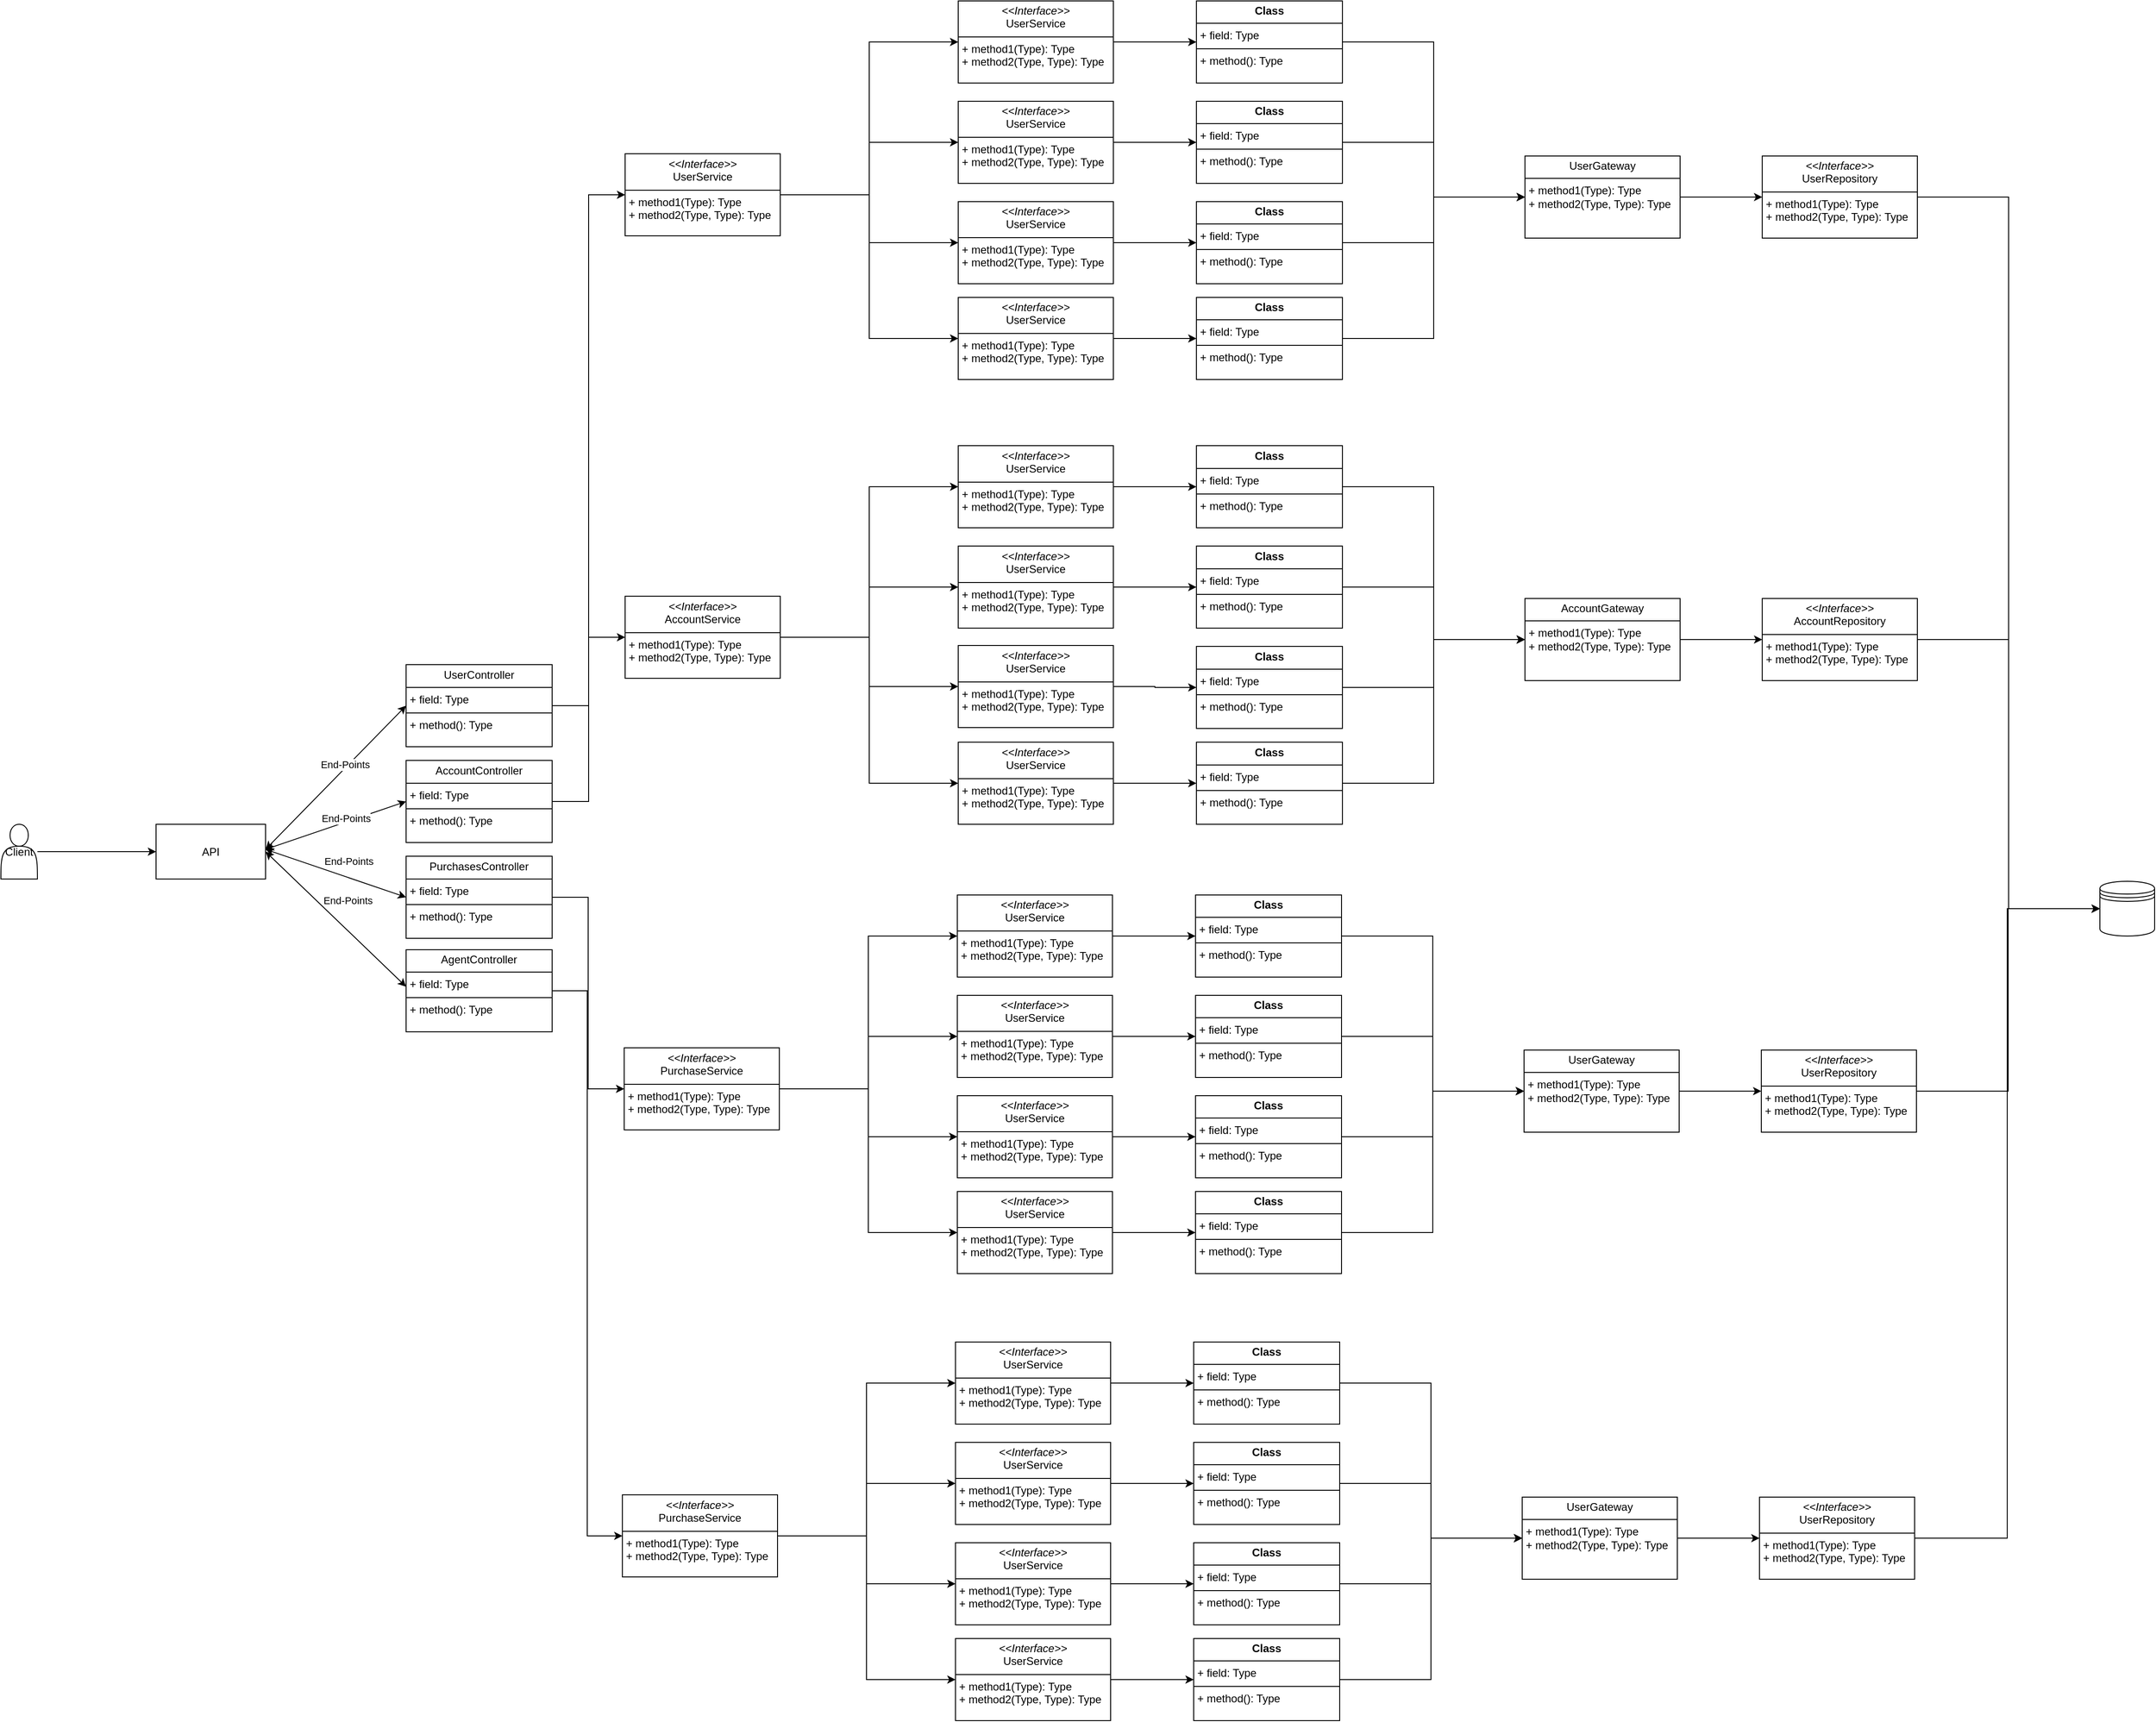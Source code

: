 <mxfile version="28.0.6">
  <diagram name="Página-1" id="bqIb-qak7_S7RW4P4oYj">
    <mxGraphModel dx="4315" dy="2116" grid="1" gridSize="10" guides="1" tooltips="1" connect="1" arrows="1" fold="1" page="1" pageScale="1" pageWidth="827" pageHeight="1169" math="0" shadow="0">
      <root>
        <mxCell id="0" />
        <mxCell id="1" parent="0" />
        <mxCell id="ysZATj4AKvBHmOA7IFUh-103" value="" style="edgeStyle=orthogonalEdgeStyle;rounded=0;orthogonalLoop=1;jettySize=auto;html=1;" parent="1" source="ysZATj4AKvBHmOA7IFUh-1" target="ysZATj4AKvBHmOA7IFUh-102" edge="1">
          <mxGeometry relative="1" as="geometry" />
        </mxCell>
        <mxCell id="ysZATj4AKvBHmOA7IFUh-1" value="Client" style="shape=actor;whiteSpace=wrap;html=1;" parent="1" vertex="1">
          <mxGeometry x="-760" y="1147.5" width="40" height="60" as="geometry" />
        </mxCell>
        <mxCell id="ysZATj4AKvBHmOA7IFUh-3" value="" style="endArrow=classic;startArrow=classic;html=1;rounded=0;entryX=0;entryY=0.5;entryDx=0;entryDy=0;exitX=1;exitY=0.5;exitDx=0;exitDy=0;" parent="1" target="ysZATj4AKvBHmOA7IFUh-32" edge="1">
          <mxGeometry width="50" height="50" relative="1" as="geometry">
            <mxPoint x="-470" y="1175" as="sourcePoint" />
            <mxPoint x="-516" y="1122.5" as="targetPoint" />
          </mxGeometry>
        </mxCell>
        <mxCell id="ysZATj4AKvBHmOA7IFUh-10" value="End-Points" style="edgeLabel;html=1;align=center;verticalAlign=middle;resizable=0;points=[];" parent="ysZATj4AKvBHmOA7IFUh-3" vertex="1" connectable="0">
          <mxGeometry x="-0.128" y="-3" relative="1" as="geometry">
            <mxPoint x="17" y="-27" as="offset" />
          </mxGeometry>
        </mxCell>
        <mxCell id="ysZATj4AKvBHmOA7IFUh-56" style="edgeStyle=orthogonalEdgeStyle;rounded=0;orthogonalLoop=1;jettySize=auto;html=1;entryX=0;entryY=0.5;entryDx=0;entryDy=0;" parent="1" source="DEBsupneUY6sA9GPhd7q-1" target="ysZATj4AKvBHmOA7IFUh-42" edge="1">
          <mxGeometry relative="1" as="geometry" />
        </mxCell>
        <mxCell id="ysZATj4AKvBHmOA7IFUh-57" style="edgeStyle=orthogonalEdgeStyle;rounded=0;orthogonalLoop=1;jettySize=auto;html=1;entryX=0;entryY=0.5;entryDx=0;entryDy=0;" parent="1" source="DEBsupneUY6sA9GPhd7q-3" target="ysZATj4AKvBHmOA7IFUh-45" edge="1">
          <mxGeometry relative="1" as="geometry" />
        </mxCell>
        <mxCell id="ysZATj4AKvBHmOA7IFUh-58" style="edgeStyle=orthogonalEdgeStyle;rounded=0;orthogonalLoop=1;jettySize=auto;html=1;entryX=0;entryY=0.5;entryDx=0;entryDy=0;" parent="1" source="DEBsupneUY6sA9GPhd7q-10" target="ysZATj4AKvBHmOA7IFUh-46" edge="1">
          <mxGeometry relative="1" as="geometry" />
        </mxCell>
        <mxCell id="ysZATj4AKvBHmOA7IFUh-59" style="edgeStyle=orthogonalEdgeStyle;rounded=0;orthogonalLoop=1;jettySize=auto;html=1;entryX=0;entryY=0.5;entryDx=0;entryDy=0;" parent="1" source="DEBsupneUY6sA9GPhd7q-8" target="ysZATj4AKvBHmOA7IFUh-47" edge="1">
          <mxGeometry relative="1" as="geometry" />
        </mxCell>
        <mxCell id="ysZATj4AKvBHmOA7IFUh-26" value="&lt;p style=&quot;margin:0px;margin-top:4px;text-align:center;&quot;&gt;&lt;i&gt;&amp;lt;&amp;lt;Interface&amp;gt;&amp;gt;&lt;/i&gt;&lt;br&gt;UserService&lt;/p&gt;&lt;hr size=&quot;1&quot; style=&quot;border-style:solid;&quot;&gt;&lt;p style=&quot;margin:0px;margin-left:4px;&quot;&gt;&lt;span style=&quot;background-color: transparent; color: light-dark(rgb(0, 0, 0), rgb(255, 255, 255));&quot;&gt;+ method1(Type): Type&lt;/span&gt;&lt;/p&gt;&lt;p style=&quot;margin:0px;margin-left:4px;&quot;&gt;+ method2(Type, Type): Type&lt;/p&gt;" style="verticalAlign=top;align=left;overflow=fill;html=1;whiteSpace=wrap;" parent="1" vertex="1">
          <mxGeometry x="-76" y="412.5" width="170" height="90" as="geometry" />
        </mxCell>
        <mxCell id="ysZATj4AKvBHmOA7IFUh-60" style="edgeStyle=orthogonalEdgeStyle;rounded=0;orthogonalLoop=1;jettySize=auto;html=1;entryX=0;entryY=0.5;entryDx=0;entryDy=0;" parent="1" source="DEBsupneUY6sA9GPhd7q-12" target="ysZATj4AKvBHmOA7IFUh-48" edge="1">
          <mxGeometry relative="1" as="geometry" />
        </mxCell>
        <mxCell id="ysZATj4AKvBHmOA7IFUh-61" style="edgeStyle=orthogonalEdgeStyle;rounded=0;orthogonalLoop=1;jettySize=auto;html=1;entryX=0;entryY=0.5;entryDx=0;entryDy=0;" parent="1" source="DEBsupneUY6sA9GPhd7q-13" target="ysZATj4AKvBHmOA7IFUh-49" edge="1">
          <mxGeometry relative="1" as="geometry" />
        </mxCell>
        <mxCell id="ysZATj4AKvBHmOA7IFUh-62" style="edgeStyle=orthogonalEdgeStyle;rounded=0;orthogonalLoop=1;jettySize=auto;html=1;entryX=0;entryY=0.5;entryDx=0;entryDy=0;" parent="1" source="DEBsupneUY6sA9GPhd7q-15" target="ysZATj4AKvBHmOA7IFUh-50" edge="1">
          <mxGeometry relative="1" as="geometry" />
        </mxCell>
        <mxCell id="ysZATj4AKvBHmOA7IFUh-63" style="edgeStyle=orthogonalEdgeStyle;rounded=0;orthogonalLoop=1;jettySize=auto;html=1;entryX=0;entryY=0.5;entryDx=0;entryDy=0;" parent="1" source="DEBsupneUY6sA9GPhd7q-14" target="ysZATj4AKvBHmOA7IFUh-51" edge="1">
          <mxGeometry relative="1" as="geometry" />
        </mxCell>
        <mxCell id="ysZATj4AKvBHmOA7IFUh-28" value="&lt;p style=&quot;margin:0px;margin-top:4px;text-align:center;&quot;&gt;&lt;i&gt;&amp;lt;&amp;lt;Interface&amp;gt;&amp;gt;&lt;/i&gt;&lt;br&gt;AccountService&lt;/p&gt;&lt;hr size=&quot;1&quot; style=&quot;border-style:solid;&quot;&gt;&lt;p style=&quot;margin:0px;margin-left:4px;&quot;&gt;&lt;span style=&quot;background-color: transparent; color: light-dark(rgb(0, 0, 0), rgb(255, 255, 255));&quot;&gt;+ method1(Type): Type&lt;/span&gt;&lt;/p&gt;&lt;p style=&quot;margin:0px;margin-left:4px;&quot;&gt;+ method2(Type, Type): Type&lt;/p&gt;" style="verticalAlign=top;align=left;overflow=fill;html=1;whiteSpace=wrap;" parent="1" vertex="1">
          <mxGeometry x="-76" y="897.5" width="170" height="90" as="geometry" />
        </mxCell>
        <mxCell id="ysZATj4AKvBHmOA7IFUh-64" style="edgeStyle=orthogonalEdgeStyle;rounded=0;orthogonalLoop=1;jettySize=auto;html=1;entryX=0;entryY=0.5;entryDx=0;entryDy=0;" parent="1" source="DEBsupneUY6sA9GPhd7q-20" target="ysZATj4AKvBHmOA7IFUh-52" edge="1">
          <mxGeometry relative="1" as="geometry" />
        </mxCell>
        <mxCell id="ysZATj4AKvBHmOA7IFUh-65" style="edgeStyle=orthogonalEdgeStyle;rounded=0;orthogonalLoop=1;jettySize=auto;html=1;entryX=0;entryY=0.5;entryDx=0;entryDy=0;" parent="1" source="DEBsupneUY6sA9GPhd7q-21" target="ysZATj4AKvBHmOA7IFUh-53" edge="1">
          <mxGeometry relative="1" as="geometry" />
        </mxCell>
        <mxCell id="ysZATj4AKvBHmOA7IFUh-66" style="edgeStyle=orthogonalEdgeStyle;rounded=0;orthogonalLoop=1;jettySize=auto;html=1;" parent="1" source="DEBsupneUY6sA9GPhd7q-23" target="ysZATj4AKvBHmOA7IFUh-54" edge="1">
          <mxGeometry relative="1" as="geometry" />
        </mxCell>
        <mxCell id="ysZATj4AKvBHmOA7IFUh-67" style="edgeStyle=orthogonalEdgeStyle;rounded=0;orthogonalLoop=1;jettySize=auto;html=1;entryX=0;entryY=0.5;entryDx=0;entryDy=0;" parent="1" source="DEBsupneUY6sA9GPhd7q-22" target="ysZATj4AKvBHmOA7IFUh-55" edge="1">
          <mxGeometry relative="1" as="geometry" />
        </mxCell>
        <mxCell id="ysZATj4AKvBHmOA7IFUh-31" value="&lt;p style=&quot;margin:0px;margin-top:4px;text-align:center;&quot;&gt;&lt;i&gt;&amp;lt;&amp;lt;Interface&amp;gt;&amp;gt;&lt;/i&gt;&lt;br&gt;PurchaseService&lt;/p&gt;&lt;hr size=&quot;1&quot; style=&quot;border-style:solid;&quot;&gt;&lt;p style=&quot;margin:0px;margin-left:4px;&quot;&gt;&lt;span style=&quot;background-color: transparent; color: light-dark(rgb(0, 0, 0), rgb(255, 255, 255));&quot;&gt;+ method1(Type): Type&lt;/span&gt;&lt;/p&gt;&lt;p style=&quot;margin:0px;margin-left:4px;&quot;&gt;+ method2(Type, Type): Type&lt;/p&gt;" style="verticalAlign=top;align=left;overflow=fill;html=1;whiteSpace=wrap;" parent="1" vertex="1">
          <mxGeometry x="-79" y="1882.5" width="170" height="90" as="geometry" />
        </mxCell>
        <mxCell id="ysZATj4AKvBHmOA7IFUh-35" style="edgeStyle=orthogonalEdgeStyle;rounded=0;orthogonalLoop=1;jettySize=auto;html=1;entryX=0;entryY=0.5;entryDx=0;entryDy=0;" parent="1" source="ysZATj4AKvBHmOA7IFUh-32" target="ysZATj4AKvBHmOA7IFUh-26" edge="1">
          <mxGeometry relative="1" as="geometry" />
        </mxCell>
        <mxCell id="ysZATj4AKvBHmOA7IFUh-32" value="&lt;p style=&quot;margin:0px;margin-top:4px;text-align:center;&quot;&gt;UserController&lt;/p&gt;&lt;hr size=&quot;1&quot; style=&quot;border-style:solid;&quot;&gt;&lt;p style=&quot;margin:0px;margin-left:4px;&quot;&gt;+ field: Type&lt;/p&gt;&lt;hr size=&quot;1&quot; style=&quot;border-style:solid;&quot;&gt;&lt;p style=&quot;margin:0px;margin-left:4px;&quot;&gt;+ method(): Type&lt;/p&gt;" style="verticalAlign=top;align=left;overflow=fill;html=1;whiteSpace=wrap;" parent="1" vertex="1">
          <mxGeometry x="-316" y="972.5" width="160" height="90" as="geometry" />
        </mxCell>
        <mxCell id="ysZATj4AKvBHmOA7IFUh-37" style="edgeStyle=orthogonalEdgeStyle;rounded=0;orthogonalLoop=1;jettySize=auto;html=1;entryX=0;entryY=0.5;entryDx=0;entryDy=0;" parent="1" source="ysZATj4AKvBHmOA7IFUh-33" target="ysZATj4AKvBHmOA7IFUh-28" edge="1">
          <mxGeometry relative="1" as="geometry" />
        </mxCell>
        <mxCell id="ysZATj4AKvBHmOA7IFUh-33" value="&lt;p style=&quot;margin:0px;margin-top:4px;text-align:center;&quot;&gt;AccountController&lt;/p&gt;&lt;hr size=&quot;1&quot; style=&quot;border-style:solid;&quot;&gt;&lt;p style=&quot;margin:0px;margin-left:4px;&quot;&gt;+ field: Type&lt;/p&gt;&lt;hr size=&quot;1&quot; style=&quot;border-style:solid;&quot;&gt;&lt;p style=&quot;margin:0px;margin-left:4px;&quot;&gt;+ method(): Type&lt;/p&gt;" style="verticalAlign=top;align=left;overflow=fill;html=1;whiteSpace=wrap;" parent="1" vertex="1">
          <mxGeometry x="-316" y="1077.5" width="160" height="90" as="geometry" />
        </mxCell>
        <mxCell id="DEBsupneUY6sA9GPhd7q-57" style="edgeStyle=orthogonalEdgeStyle;rounded=0;orthogonalLoop=1;jettySize=auto;html=1;exitX=1;exitY=0.5;exitDx=0;exitDy=0;entryX=0;entryY=0.5;entryDx=0;entryDy=0;" edge="1" parent="1" source="ysZATj4AKvBHmOA7IFUh-34" target="DEBsupneUY6sA9GPhd7q-36">
          <mxGeometry relative="1" as="geometry" />
        </mxCell>
        <mxCell id="ysZATj4AKvBHmOA7IFUh-34" value="&lt;p style=&quot;margin:0px;margin-top:4px;text-align:center;&quot;&gt;PurchasesController&lt;/p&gt;&lt;hr size=&quot;1&quot; style=&quot;border-style:solid;&quot;&gt;&lt;p style=&quot;margin:0px;margin-left:4px;&quot;&gt;+ field: Type&lt;/p&gt;&lt;hr size=&quot;1&quot; style=&quot;border-style:solid;&quot;&gt;&lt;p style=&quot;margin:0px;margin-left:4px;&quot;&gt;+ method(): Type&lt;/p&gt;" style="verticalAlign=top;align=left;overflow=fill;html=1;whiteSpace=wrap;" parent="1" vertex="1">
          <mxGeometry x="-316" y="1182.5" width="160" height="90" as="geometry" />
        </mxCell>
        <mxCell id="ysZATj4AKvBHmOA7IFUh-38" value="" style="endArrow=classic;startArrow=classic;html=1;rounded=0;entryX=0;entryY=0.5;entryDx=0;entryDy=0;exitX=1;exitY=0.5;exitDx=0;exitDy=0;" parent="1" target="ysZATj4AKvBHmOA7IFUh-33" edge="1">
          <mxGeometry width="50" height="50" relative="1" as="geometry">
            <mxPoint x="-470" y="1175" as="sourcePoint" />
            <mxPoint x="-189" y="1082.5" as="targetPoint" />
          </mxGeometry>
        </mxCell>
        <mxCell id="ysZATj4AKvBHmOA7IFUh-39" value="End-Points" style="edgeLabel;html=1;align=center;verticalAlign=middle;resizable=0;points=[];" parent="ysZATj4AKvBHmOA7IFUh-38" vertex="1" connectable="0">
          <mxGeometry x="-0.128" y="-3" relative="1" as="geometry">
            <mxPoint x="20" y="-14" as="offset" />
          </mxGeometry>
        </mxCell>
        <mxCell id="ysZATj4AKvBHmOA7IFUh-40" value="" style="endArrow=classic;startArrow=classic;html=1;rounded=0;entryX=0;entryY=0.5;entryDx=0;entryDy=0;exitX=1;exitY=0.5;exitDx=0;exitDy=0;" parent="1" target="ysZATj4AKvBHmOA7IFUh-34" edge="1">
          <mxGeometry width="50" height="50" relative="1" as="geometry">
            <mxPoint x="-470" y="1175" as="sourcePoint" />
            <mxPoint x="-179" y="1132.5" as="targetPoint" />
          </mxGeometry>
        </mxCell>
        <mxCell id="ysZATj4AKvBHmOA7IFUh-41" value="End-Points" style="edgeLabel;html=1;align=center;verticalAlign=middle;resizable=0;points=[];" parent="ysZATj4AKvBHmOA7IFUh-40" vertex="1" connectable="0">
          <mxGeometry x="-0.128" y="-3" relative="1" as="geometry">
            <mxPoint x="25" y="-13" as="offset" />
          </mxGeometry>
        </mxCell>
        <mxCell id="ysZATj4AKvBHmOA7IFUh-70" style="edgeStyle=orthogonalEdgeStyle;rounded=0;orthogonalLoop=1;jettySize=auto;html=1;entryX=0;entryY=0.5;entryDx=0;entryDy=0;" parent="1" source="ysZATj4AKvBHmOA7IFUh-42" target="ysZATj4AKvBHmOA7IFUh-69" edge="1">
          <mxGeometry relative="1" as="geometry" />
        </mxCell>
        <mxCell id="ysZATj4AKvBHmOA7IFUh-42" value="&lt;p style=&quot;margin:0px;margin-top:4px;text-align:center;&quot;&gt;&lt;b&gt;Class&lt;/b&gt;&lt;/p&gt;&lt;hr size=&quot;1&quot; style=&quot;border-style:solid;&quot;/&gt;&lt;p style=&quot;margin:0px;margin-left:4px;&quot;&gt;+ field: Type&lt;/p&gt;&lt;hr size=&quot;1&quot; style=&quot;border-style:solid;&quot;/&gt;&lt;p style=&quot;margin:0px;margin-left:4px;&quot;&gt;+ method(): Type&lt;/p&gt;" style="verticalAlign=top;align=left;overflow=fill;html=1;whiteSpace=wrap;" parent="1" vertex="1">
          <mxGeometry x="550" y="245" width="160" height="90" as="geometry" />
        </mxCell>
        <mxCell id="ysZATj4AKvBHmOA7IFUh-71" style="edgeStyle=orthogonalEdgeStyle;rounded=0;orthogonalLoop=1;jettySize=auto;html=1;entryX=0;entryY=0.5;entryDx=0;entryDy=0;" parent="1" source="ysZATj4AKvBHmOA7IFUh-45" target="ysZATj4AKvBHmOA7IFUh-69" edge="1">
          <mxGeometry relative="1" as="geometry" />
        </mxCell>
        <mxCell id="ysZATj4AKvBHmOA7IFUh-45" value="&lt;p style=&quot;margin:0px;margin-top:4px;text-align:center;&quot;&gt;&lt;b&gt;Class&lt;/b&gt;&lt;/p&gt;&lt;hr size=&quot;1&quot; style=&quot;border-style:solid;&quot;/&gt;&lt;p style=&quot;margin:0px;margin-left:4px;&quot;&gt;+ field: Type&lt;/p&gt;&lt;hr size=&quot;1&quot; style=&quot;border-style:solid;&quot;/&gt;&lt;p style=&quot;margin:0px;margin-left:4px;&quot;&gt;+ method(): Type&lt;/p&gt;" style="verticalAlign=top;align=left;overflow=fill;html=1;whiteSpace=wrap;" parent="1" vertex="1">
          <mxGeometry x="550" y="355" width="160" height="90" as="geometry" />
        </mxCell>
        <mxCell id="ysZATj4AKvBHmOA7IFUh-72" style="edgeStyle=orthogonalEdgeStyle;rounded=0;orthogonalLoop=1;jettySize=auto;html=1;entryX=0;entryY=0.5;entryDx=0;entryDy=0;" parent="1" source="ysZATj4AKvBHmOA7IFUh-46" target="ysZATj4AKvBHmOA7IFUh-69" edge="1">
          <mxGeometry relative="1" as="geometry">
            <mxPoint x="910" y="455.0" as="targetPoint" />
          </mxGeometry>
        </mxCell>
        <mxCell id="ysZATj4AKvBHmOA7IFUh-46" value="&lt;p style=&quot;margin:0px;margin-top:4px;text-align:center;&quot;&gt;&lt;b&gt;Class&lt;/b&gt;&lt;/p&gt;&lt;hr size=&quot;1&quot; style=&quot;border-style:solid;&quot;/&gt;&lt;p style=&quot;margin:0px;margin-left:4px;&quot;&gt;+ field: Type&lt;/p&gt;&lt;hr size=&quot;1&quot; style=&quot;border-style:solid;&quot;/&gt;&lt;p style=&quot;margin:0px;margin-left:4px;&quot;&gt;+ method(): Type&lt;/p&gt;" style="verticalAlign=top;align=left;overflow=fill;html=1;whiteSpace=wrap;" parent="1" vertex="1">
          <mxGeometry x="550" y="465" width="160" height="90" as="geometry" />
        </mxCell>
        <mxCell id="ysZATj4AKvBHmOA7IFUh-73" style="edgeStyle=orthogonalEdgeStyle;rounded=0;orthogonalLoop=1;jettySize=auto;html=1;entryX=0;entryY=0.5;entryDx=0;entryDy=0;" parent="1" source="ysZATj4AKvBHmOA7IFUh-47" target="ysZATj4AKvBHmOA7IFUh-69" edge="1">
          <mxGeometry relative="1" as="geometry" />
        </mxCell>
        <mxCell id="ysZATj4AKvBHmOA7IFUh-47" value="&lt;p style=&quot;margin:0px;margin-top:4px;text-align:center;&quot;&gt;&lt;b&gt;Class&lt;/b&gt;&lt;/p&gt;&lt;hr size=&quot;1&quot; style=&quot;border-style:solid;&quot;/&gt;&lt;p style=&quot;margin:0px;margin-left:4px;&quot;&gt;+ field: Type&lt;/p&gt;&lt;hr size=&quot;1&quot; style=&quot;border-style:solid;&quot;/&gt;&lt;p style=&quot;margin:0px;margin-left:4px;&quot;&gt;+ method(): Type&lt;/p&gt;" style="verticalAlign=top;align=left;overflow=fill;html=1;whiteSpace=wrap;" parent="1" vertex="1">
          <mxGeometry x="550" y="570" width="160" height="90" as="geometry" />
        </mxCell>
        <mxCell id="ysZATj4AKvBHmOA7IFUh-84" style="edgeStyle=orthogonalEdgeStyle;rounded=0;orthogonalLoop=1;jettySize=auto;html=1;entryX=0;entryY=0.5;entryDx=0;entryDy=0;" parent="1" source="ysZATj4AKvBHmOA7IFUh-48" target="ysZATj4AKvBHmOA7IFUh-80" edge="1">
          <mxGeometry relative="1" as="geometry" />
        </mxCell>
        <mxCell id="ysZATj4AKvBHmOA7IFUh-48" value="&lt;p style=&quot;margin:0px;margin-top:4px;text-align:center;&quot;&gt;&lt;b&gt;Class&lt;/b&gt;&lt;/p&gt;&lt;hr size=&quot;1&quot; style=&quot;border-style:solid;&quot;/&gt;&lt;p style=&quot;margin:0px;margin-left:4px;&quot;&gt;+ field: Type&lt;/p&gt;&lt;hr size=&quot;1&quot; style=&quot;border-style:solid;&quot;/&gt;&lt;p style=&quot;margin:0px;margin-left:4px;&quot;&gt;+ method(): Type&lt;/p&gt;" style="verticalAlign=top;align=left;overflow=fill;html=1;whiteSpace=wrap;" parent="1" vertex="1">
          <mxGeometry x="550" y="732.5" width="160" height="90" as="geometry" />
        </mxCell>
        <mxCell id="ysZATj4AKvBHmOA7IFUh-85" style="edgeStyle=orthogonalEdgeStyle;rounded=0;orthogonalLoop=1;jettySize=auto;html=1;entryX=0;entryY=0.5;entryDx=0;entryDy=0;" parent="1" source="ysZATj4AKvBHmOA7IFUh-49" target="ysZATj4AKvBHmOA7IFUh-80" edge="1">
          <mxGeometry relative="1" as="geometry" />
        </mxCell>
        <mxCell id="ysZATj4AKvBHmOA7IFUh-49" value="&lt;p style=&quot;margin:0px;margin-top:4px;text-align:center;&quot;&gt;&lt;b&gt;Class&lt;/b&gt;&lt;/p&gt;&lt;hr size=&quot;1&quot; style=&quot;border-style:solid;&quot;/&gt;&lt;p style=&quot;margin:0px;margin-left:4px;&quot;&gt;+ field: Type&lt;/p&gt;&lt;hr size=&quot;1&quot; style=&quot;border-style:solid;&quot;/&gt;&lt;p style=&quot;margin:0px;margin-left:4px;&quot;&gt;+ method(): Type&lt;/p&gt;" style="verticalAlign=top;align=left;overflow=fill;html=1;whiteSpace=wrap;" parent="1" vertex="1">
          <mxGeometry x="550" y="842.5" width="160" height="90" as="geometry" />
        </mxCell>
        <mxCell id="ysZATj4AKvBHmOA7IFUh-86" style="edgeStyle=orthogonalEdgeStyle;rounded=0;orthogonalLoop=1;jettySize=auto;html=1;entryX=0;entryY=0.5;entryDx=0;entryDy=0;" parent="1" source="ysZATj4AKvBHmOA7IFUh-50" target="ysZATj4AKvBHmOA7IFUh-80" edge="1">
          <mxGeometry relative="1" as="geometry" />
        </mxCell>
        <mxCell id="ysZATj4AKvBHmOA7IFUh-50" value="&lt;p style=&quot;margin:0px;margin-top:4px;text-align:center;&quot;&gt;&lt;b&gt;Class&lt;/b&gt;&lt;/p&gt;&lt;hr size=&quot;1&quot; style=&quot;border-style:solid;&quot;/&gt;&lt;p style=&quot;margin:0px;margin-left:4px;&quot;&gt;+ field: Type&lt;/p&gt;&lt;hr size=&quot;1&quot; style=&quot;border-style:solid;&quot;/&gt;&lt;p style=&quot;margin:0px;margin-left:4px;&quot;&gt;+ method(): Type&lt;/p&gt;" style="verticalAlign=top;align=left;overflow=fill;html=1;whiteSpace=wrap;" parent="1" vertex="1">
          <mxGeometry x="550" y="952.5" width="160" height="90" as="geometry" />
        </mxCell>
        <mxCell id="ysZATj4AKvBHmOA7IFUh-87" style="edgeStyle=orthogonalEdgeStyle;rounded=0;orthogonalLoop=1;jettySize=auto;html=1;entryX=0;entryY=0.5;entryDx=0;entryDy=0;" parent="1" source="ysZATj4AKvBHmOA7IFUh-51" target="ysZATj4AKvBHmOA7IFUh-80" edge="1">
          <mxGeometry relative="1" as="geometry" />
        </mxCell>
        <mxCell id="ysZATj4AKvBHmOA7IFUh-51" value="&lt;p style=&quot;margin:0px;margin-top:4px;text-align:center;&quot;&gt;&lt;b&gt;Class&lt;/b&gt;&lt;/p&gt;&lt;hr size=&quot;1&quot; style=&quot;border-style:solid;&quot;/&gt;&lt;p style=&quot;margin:0px;margin-left:4px;&quot;&gt;+ field: Type&lt;/p&gt;&lt;hr size=&quot;1&quot; style=&quot;border-style:solid;&quot;/&gt;&lt;p style=&quot;margin:0px;margin-left:4px;&quot;&gt;+ method(): Type&lt;/p&gt;" style="verticalAlign=top;align=left;overflow=fill;html=1;whiteSpace=wrap;" parent="1" vertex="1">
          <mxGeometry x="550" y="1057.5" width="160" height="90" as="geometry" />
        </mxCell>
        <mxCell id="ysZATj4AKvBHmOA7IFUh-94" style="edgeStyle=orthogonalEdgeStyle;rounded=0;orthogonalLoop=1;jettySize=auto;html=1;entryX=0;entryY=0.5;entryDx=0;entryDy=0;" parent="1" source="ysZATj4AKvBHmOA7IFUh-52" target="ysZATj4AKvBHmOA7IFUh-90" edge="1">
          <mxGeometry relative="1" as="geometry" />
        </mxCell>
        <mxCell id="ysZATj4AKvBHmOA7IFUh-52" value="&lt;p style=&quot;margin:0px;margin-top:4px;text-align:center;&quot;&gt;&lt;b&gt;Class&lt;/b&gt;&lt;/p&gt;&lt;hr size=&quot;1&quot; style=&quot;border-style:solid;&quot;/&gt;&lt;p style=&quot;margin:0px;margin-left:4px;&quot;&gt;+ field: Type&lt;/p&gt;&lt;hr size=&quot;1&quot; style=&quot;border-style:solid;&quot;/&gt;&lt;p style=&quot;margin:0px;margin-left:4px;&quot;&gt;+ method(): Type&lt;/p&gt;" style="verticalAlign=top;align=left;overflow=fill;html=1;whiteSpace=wrap;" parent="1" vertex="1">
          <mxGeometry x="547" y="1715" width="160" height="90" as="geometry" />
        </mxCell>
        <mxCell id="ysZATj4AKvBHmOA7IFUh-96" style="edgeStyle=orthogonalEdgeStyle;rounded=0;orthogonalLoop=1;jettySize=auto;html=1;entryX=0;entryY=0.5;entryDx=0;entryDy=0;" parent="1" source="ysZATj4AKvBHmOA7IFUh-53" target="ysZATj4AKvBHmOA7IFUh-90" edge="1">
          <mxGeometry relative="1" as="geometry" />
        </mxCell>
        <mxCell id="ysZATj4AKvBHmOA7IFUh-53" value="&lt;p style=&quot;margin:0px;margin-top:4px;text-align:center;&quot;&gt;&lt;b&gt;Class&lt;/b&gt;&lt;/p&gt;&lt;hr size=&quot;1&quot; style=&quot;border-style:solid;&quot;/&gt;&lt;p style=&quot;margin:0px;margin-left:4px;&quot;&gt;+ field: Type&lt;/p&gt;&lt;hr size=&quot;1&quot; style=&quot;border-style:solid;&quot;/&gt;&lt;p style=&quot;margin:0px;margin-left:4px;&quot;&gt;+ method(): Type&lt;/p&gt;" style="verticalAlign=top;align=left;overflow=fill;html=1;whiteSpace=wrap;" parent="1" vertex="1">
          <mxGeometry x="547" y="1825" width="160" height="90" as="geometry" />
        </mxCell>
        <mxCell id="ysZATj4AKvBHmOA7IFUh-97" style="edgeStyle=orthogonalEdgeStyle;rounded=0;orthogonalLoop=1;jettySize=auto;html=1;entryX=0;entryY=0.5;entryDx=0;entryDy=0;" parent="1" source="ysZATj4AKvBHmOA7IFUh-54" target="ysZATj4AKvBHmOA7IFUh-90" edge="1">
          <mxGeometry relative="1" as="geometry" />
        </mxCell>
        <mxCell id="ysZATj4AKvBHmOA7IFUh-54" value="&lt;p style=&quot;margin:0px;margin-top:4px;text-align:center;&quot;&gt;&lt;b&gt;Class&lt;/b&gt;&lt;/p&gt;&lt;hr size=&quot;1&quot; style=&quot;border-style:solid;&quot;/&gt;&lt;p style=&quot;margin:0px;margin-left:4px;&quot;&gt;+ field: Type&lt;/p&gt;&lt;hr size=&quot;1&quot; style=&quot;border-style:solid;&quot;/&gt;&lt;p style=&quot;margin:0px;margin-left:4px;&quot;&gt;+ method(): Type&lt;/p&gt;" style="verticalAlign=top;align=left;overflow=fill;html=1;whiteSpace=wrap;" parent="1" vertex="1">
          <mxGeometry x="547" y="1935" width="160" height="90" as="geometry" />
        </mxCell>
        <mxCell id="ysZATj4AKvBHmOA7IFUh-98" style="edgeStyle=orthogonalEdgeStyle;rounded=0;orthogonalLoop=1;jettySize=auto;html=1;entryX=0;entryY=0.5;entryDx=0;entryDy=0;" parent="1" source="ysZATj4AKvBHmOA7IFUh-55" target="ysZATj4AKvBHmOA7IFUh-90" edge="1">
          <mxGeometry relative="1" as="geometry" />
        </mxCell>
        <mxCell id="ysZATj4AKvBHmOA7IFUh-55" value="&lt;p style=&quot;margin:0px;margin-top:4px;text-align:center;&quot;&gt;&lt;b&gt;Class&lt;/b&gt;&lt;/p&gt;&lt;hr size=&quot;1&quot; style=&quot;border-style:solid;&quot;/&gt;&lt;p style=&quot;margin:0px;margin-left:4px;&quot;&gt;+ field: Type&lt;/p&gt;&lt;hr size=&quot;1&quot; style=&quot;border-style:solid;&quot;/&gt;&lt;p style=&quot;margin:0px;margin-left:4px;&quot;&gt;+ method(): Type&lt;/p&gt;" style="verticalAlign=top;align=left;overflow=fill;html=1;whiteSpace=wrap;" parent="1" vertex="1">
          <mxGeometry x="547" y="2040" width="160" height="90" as="geometry" />
        </mxCell>
        <mxCell id="ysZATj4AKvBHmOA7IFUh-76" style="edgeStyle=orthogonalEdgeStyle;rounded=0;orthogonalLoop=1;jettySize=auto;html=1;entryX=0;entryY=0.5;entryDx=0;entryDy=0;" parent="1" source="ysZATj4AKvBHmOA7IFUh-69" target="ysZATj4AKvBHmOA7IFUh-74" edge="1">
          <mxGeometry relative="1" as="geometry" />
        </mxCell>
        <mxCell id="ysZATj4AKvBHmOA7IFUh-69" value="&lt;p style=&quot;margin:0px;margin-top:4px;text-align:center;&quot;&gt;UserGateway&lt;/p&gt;&lt;hr size=&quot;1&quot; style=&quot;border-style:solid;&quot;&gt;&lt;p style=&quot;margin:0px;margin-left:4px;&quot;&gt;&lt;span style=&quot;background-color: transparent; color: light-dark(rgb(0, 0, 0), rgb(255, 255, 255));&quot;&gt;+ method1(Type): Type&lt;/span&gt;&lt;/p&gt;&lt;p style=&quot;margin:0px;margin-left:4px;&quot;&gt;+ method2(Type, Type): Type&lt;/p&gt;" style="verticalAlign=top;align=left;overflow=fill;html=1;whiteSpace=wrap;" parent="1" vertex="1">
          <mxGeometry x="910" y="415" width="170" height="90" as="geometry" />
        </mxCell>
        <mxCell id="ysZATj4AKvBHmOA7IFUh-78" style="edgeStyle=orthogonalEdgeStyle;rounded=0;orthogonalLoop=1;jettySize=auto;html=1;exitX=1;exitY=0.5;exitDx=0;exitDy=0;entryX=0;entryY=0.5;entryDx=0;entryDy=0;" parent="1" source="ysZATj4AKvBHmOA7IFUh-74" target="DEBsupneUY6sA9GPhd7q-29" edge="1">
          <mxGeometry relative="1" as="geometry">
            <mxPoint x="1468" y="945" as="targetPoint" />
          </mxGeometry>
        </mxCell>
        <mxCell id="ysZATj4AKvBHmOA7IFUh-74" value="&lt;p style=&quot;margin:0px;margin-top:4px;text-align:center;&quot;&gt;&lt;i&gt;&amp;lt;&amp;lt;Interface&amp;gt;&amp;gt;&lt;/i&gt;&lt;br&gt;UserRepository&lt;/p&gt;&lt;hr size=&quot;1&quot; style=&quot;border-style:solid;&quot;&gt;&lt;p style=&quot;margin:0px;margin-left:4px;&quot;&gt;&lt;span style=&quot;background-color: transparent; color: light-dark(rgb(0, 0, 0), rgb(255, 255, 255));&quot;&gt;+ method1(Type): Type&lt;/span&gt;&lt;/p&gt;&lt;p style=&quot;margin:0px;margin-left:4px;&quot;&gt;+ method2(Type, Type): Type&lt;/p&gt;" style="verticalAlign=top;align=left;overflow=fill;html=1;whiteSpace=wrap;" parent="1" vertex="1">
          <mxGeometry x="1170" y="415" width="170" height="90" as="geometry" />
        </mxCell>
        <mxCell id="ysZATj4AKvBHmOA7IFUh-77" value="" style="shape=datastore;whiteSpace=wrap;html=1;" parent="1" vertex="1">
          <mxGeometry x="1250" y="912.5" width="60" height="60" as="geometry" />
        </mxCell>
        <mxCell id="ysZATj4AKvBHmOA7IFUh-79" style="edgeStyle=orthogonalEdgeStyle;rounded=0;orthogonalLoop=1;jettySize=auto;html=1;entryX=0;entryY=0.5;entryDx=0;entryDy=0;" parent="1" source="ysZATj4AKvBHmOA7IFUh-80" target="ysZATj4AKvBHmOA7IFUh-82" edge="1">
          <mxGeometry relative="1" as="geometry" />
        </mxCell>
        <mxCell id="ysZATj4AKvBHmOA7IFUh-80" value="&lt;p style=&quot;margin:0px;margin-top:4px;text-align:center;&quot;&gt;AccountGateway&lt;/p&gt;&lt;hr size=&quot;1&quot; style=&quot;border-style:solid;&quot;&gt;&lt;p style=&quot;margin:0px;margin-left:4px;&quot;&gt;&lt;span style=&quot;background-color: transparent; color: light-dark(rgb(0, 0, 0), rgb(255, 255, 255));&quot;&gt;+ method1(Type): Type&lt;/span&gt;&lt;/p&gt;&lt;p style=&quot;margin:0px;margin-left:4px;&quot;&gt;+ method2(Type, Type): Type&lt;/p&gt;" style="verticalAlign=top;align=left;overflow=fill;html=1;whiteSpace=wrap;" parent="1" vertex="1">
          <mxGeometry x="910" y="900" width="170" height="90" as="geometry" />
        </mxCell>
        <mxCell id="ysZATj4AKvBHmOA7IFUh-88" style="edgeStyle=orthogonalEdgeStyle;rounded=0;orthogonalLoop=1;jettySize=auto;html=1;entryX=0;entryY=0.5;entryDx=0;entryDy=0;" parent="1" source="ysZATj4AKvBHmOA7IFUh-82" target="DEBsupneUY6sA9GPhd7q-29" edge="1">
          <mxGeometry relative="1" as="geometry">
            <mxPoint x="1498" y="1190" as="targetPoint" />
          </mxGeometry>
        </mxCell>
        <mxCell id="ysZATj4AKvBHmOA7IFUh-82" value="&lt;p style=&quot;margin:0px;margin-top:4px;text-align:center;&quot;&gt;&lt;i&gt;&amp;lt;&amp;lt;Interface&amp;gt;&amp;gt;&lt;/i&gt;&lt;br&gt;AccountRepository&lt;/p&gt;&lt;hr size=&quot;1&quot; style=&quot;border-style:solid;&quot;&gt;&lt;p style=&quot;margin:0px;margin-left:4px;&quot;&gt;&lt;span style=&quot;background-color: transparent; color: light-dark(rgb(0, 0, 0), rgb(255, 255, 255));&quot;&gt;+ method1(Type): Type&lt;/span&gt;&lt;/p&gt;&lt;p style=&quot;margin:0px;margin-left:4px;&quot;&gt;+ method2(Type, Type): Type&lt;/p&gt;" style="verticalAlign=top;align=left;overflow=fill;html=1;whiteSpace=wrap;" parent="1" vertex="1">
          <mxGeometry x="1170" y="900" width="170" height="90" as="geometry" />
        </mxCell>
        <mxCell id="ysZATj4AKvBHmOA7IFUh-89" style="edgeStyle=orthogonalEdgeStyle;rounded=0;orthogonalLoop=1;jettySize=auto;html=1;entryX=0;entryY=0.5;entryDx=0;entryDy=0;" parent="1" source="ysZATj4AKvBHmOA7IFUh-90" target="ysZATj4AKvBHmOA7IFUh-92" edge="1">
          <mxGeometry relative="1" as="geometry" />
        </mxCell>
        <mxCell id="ysZATj4AKvBHmOA7IFUh-90" value="&lt;p style=&quot;margin:0px;margin-top:4px;text-align:center;&quot;&gt;UserGateway&lt;/p&gt;&lt;hr size=&quot;1&quot; style=&quot;border-style:solid;&quot;&gt;&lt;p style=&quot;margin:0px;margin-left:4px;&quot;&gt;&lt;span style=&quot;background-color: transparent; color: light-dark(rgb(0, 0, 0), rgb(255, 255, 255));&quot;&gt;+ method1(Type): Type&lt;/span&gt;&lt;/p&gt;&lt;p style=&quot;margin:0px;margin-left:4px;&quot;&gt;+ method2(Type, Type): Type&lt;/p&gt;" style="verticalAlign=top;align=left;overflow=fill;html=1;whiteSpace=wrap;" parent="1" vertex="1">
          <mxGeometry x="907" y="1885" width="170" height="90" as="geometry" />
        </mxCell>
        <mxCell id="ysZATj4AKvBHmOA7IFUh-92" value="&lt;p style=&quot;margin:0px;margin-top:4px;text-align:center;&quot;&gt;&lt;i&gt;&amp;lt;&amp;lt;Interface&amp;gt;&amp;gt;&lt;/i&gt;&lt;br&gt;UserRepository&lt;/p&gt;&lt;hr size=&quot;1&quot; style=&quot;border-style:solid;&quot;&gt;&lt;p style=&quot;margin:0px;margin-left:4px;&quot;&gt;&lt;span style=&quot;background-color: transparent; color: light-dark(rgb(0, 0, 0), rgb(255, 255, 255));&quot;&gt;+ method1(Type): Type&lt;/span&gt;&lt;/p&gt;&lt;p style=&quot;margin:0px;margin-left:4px;&quot;&gt;+ method2(Type, Type): Type&lt;/p&gt;" style="verticalAlign=top;align=left;overflow=fill;html=1;whiteSpace=wrap;" parent="1" vertex="1">
          <mxGeometry x="1167" y="1885" width="170" height="90" as="geometry" />
        </mxCell>
        <mxCell id="ysZATj4AKvBHmOA7IFUh-102" value="API" style="whiteSpace=wrap;html=1;" parent="1" vertex="1">
          <mxGeometry x="-590" y="1147.5" width="120" height="60" as="geometry" />
        </mxCell>
        <mxCell id="DEBsupneUY6sA9GPhd7q-2" value="" style="edgeStyle=orthogonalEdgeStyle;rounded=0;orthogonalLoop=1;jettySize=auto;html=1;entryX=0;entryY=0.5;entryDx=0;entryDy=0;" edge="1" parent="1" source="ysZATj4AKvBHmOA7IFUh-26" target="DEBsupneUY6sA9GPhd7q-1">
          <mxGeometry relative="1" as="geometry">
            <mxPoint x="94" y="457.5" as="sourcePoint" />
            <mxPoint x="550" y="290.5" as="targetPoint" />
          </mxGeometry>
        </mxCell>
        <mxCell id="DEBsupneUY6sA9GPhd7q-1" value="&lt;p style=&quot;margin:0px;margin-top:4px;text-align:center;&quot;&gt;&lt;i&gt;&amp;lt;&amp;lt;Interface&amp;gt;&amp;gt;&lt;/i&gt;&lt;br&gt;UserService&lt;/p&gt;&lt;hr size=&quot;1&quot; style=&quot;border-style:solid;&quot;&gt;&lt;p style=&quot;margin:0px;margin-left:4px;&quot;&gt;&lt;span style=&quot;background-color: transparent; color: light-dark(rgb(0, 0, 0), rgb(255, 255, 255));&quot;&gt;+ method1(Type): Type&lt;/span&gt;&lt;/p&gt;&lt;p style=&quot;margin:0px;margin-left:4px;&quot;&gt;+ method2(Type, Type): Type&lt;/p&gt;" style="verticalAlign=top;align=left;overflow=fill;html=1;whiteSpace=wrap;" vertex="1" parent="1">
          <mxGeometry x="289" y="245" width="170" height="90" as="geometry" />
        </mxCell>
        <mxCell id="DEBsupneUY6sA9GPhd7q-4" value="" style="edgeStyle=orthogonalEdgeStyle;rounded=0;orthogonalLoop=1;jettySize=auto;html=1;entryX=0;entryY=0.5;entryDx=0;entryDy=0;" edge="1" parent="1" source="ysZATj4AKvBHmOA7IFUh-26" target="DEBsupneUY6sA9GPhd7q-3">
          <mxGeometry relative="1" as="geometry">
            <mxPoint x="94" y="457.5" as="sourcePoint" />
            <mxPoint x="550" y="400.5" as="targetPoint" />
          </mxGeometry>
        </mxCell>
        <mxCell id="DEBsupneUY6sA9GPhd7q-3" value="&lt;p style=&quot;margin:0px;margin-top:4px;text-align:center;&quot;&gt;&lt;i&gt;&amp;lt;&amp;lt;Interface&amp;gt;&amp;gt;&lt;/i&gt;&lt;br&gt;UserService&lt;/p&gt;&lt;hr size=&quot;1&quot; style=&quot;border-style:solid;&quot;&gt;&lt;p style=&quot;margin:0px;margin-left:4px;&quot;&gt;&lt;span style=&quot;background-color: transparent; color: light-dark(rgb(0, 0, 0), rgb(255, 255, 255));&quot;&gt;+ method1(Type): Type&lt;/span&gt;&lt;/p&gt;&lt;p style=&quot;margin:0px;margin-left:4px;&quot;&gt;+ method2(Type, Type): Type&lt;/p&gt;" style="verticalAlign=top;align=left;overflow=fill;html=1;whiteSpace=wrap;" vertex="1" parent="1">
          <mxGeometry x="289" y="355" width="170" height="90" as="geometry" />
        </mxCell>
        <mxCell id="DEBsupneUY6sA9GPhd7q-9" value="" style="edgeStyle=orthogonalEdgeStyle;rounded=0;orthogonalLoop=1;jettySize=auto;html=1;entryX=0;entryY=0.5;entryDx=0;entryDy=0;" edge="1" parent="1" source="ysZATj4AKvBHmOA7IFUh-26" target="DEBsupneUY6sA9GPhd7q-8">
          <mxGeometry relative="1" as="geometry">
            <mxPoint x="94" y="457.5" as="sourcePoint" />
            <mxPoint x="550" y="615.5" as="targetPoint" />
          </mxGeometry>
        </mxCell>
        <mxCell id="DEBsupneUY6sA9GPhd7q-8" value="&lt;p style=&quot;margin:0px;margin-top:4px;text-align:center;&quot;&gt;&lt;i&gt;&amp;lt;&amp;lt;Interface&amp;gt;&amp;gt;&lt;/i&gt;&lt;br&gt;UserService&lt;/p&gt;&lt;hr size=&quot;1&quot; style=&quot;border-style:solid;&quot;&gt;&lt;p style=&quot;margin:0px;margin-left:4px;&quot;&gt;&lt;span style=&quot;background-color: transparent; color: light-dark(rgb(0, 0, 0), rgb(255, 255, 255));&quot;&gt;+ method1(Type): Type&lt;/span&gt;&lt;/p&gt;&lt;p style=&quot;margin:0px;margin-left:4px;&quot;&gt;+ method2(Type, Type): Type&lt;/p&gt;" style="verticalAlign=top;align=left;overflow=fill;html=1;whiteSpace=wrap;" vertex="1" parent="1">
          <mxGeometry x="289" y="570" width="170" height="90" as="geometry" />
        </mxCell>
        <mxCell id="DEBsupneUY6sA9GPhd7q-11" value="" style="edgeStyle=orthogonalEdgeStyle;rounded=0;orthogonalLoop=1;jettySize=auto;html=1;entryX=0;entryY=0.5;entryDx=0;entryDy=0;" edge="1" parent="1" source="ysZATj4AKvBHmOA7IFUh-26" target="DEBsupneUY6sA9GPhd7q-10">
          <mxGeometry relative="1" as="geometry">
            <mxPoint x="94" y="457.5" as="sourcePoint" />
            <mxPoint x="550" y="510.5" as="targetPoint" />
          </mxGeometry>
        </mxCell>
        <mxCell id="DEBsupneUY6sA9GPhd7q-10" value="&lt;p style=&quot;margin:0px;margin-top:4px;text-align:center;&quot;&gt;&lt;i&gt;&amp;lt;&amp;lt;Interface&amp;gt;&amp;gt;&lt;/i&gt;&lt;br&gt;UserService&lt;/p&gt;&lt;hr size=&quot;1&quot; style=&quot;border-style:solid;&quot;&gt;&lt;p style=&quot;margin:0px;margin-left:4px;&quot;&gt;&lt;span style=&quot;background-color: transparent; color: light-dark(rgb(0, 0, 0), rgb(255, 255, 255));&quot;&gt;+ method1(Type): Type&lt;/span&gt;&lt;/p&gt;&lt;p style=&quot;margin:0px;margin-left:4px;&quot;&gt;+ method2(Type, Type): Type&lt;/p&gt;" style="verticalAlign=top;align=left;overflow=fill;html=1;whiteSpace=wrap;" vertex="1" parent="1">
          <mxGeometry x="289" y="465" width="170" height="90" as="geometry" />
        </mxCell>
        <mxCell id="DEBsupneUY6sA9GPhd7q-16" value="" style="edgeStyle=orthogonalEdgeStyle;rounded=0;orthogonalLoop=1;jettySize=auto;html=1;entryX=0;entryY=0.5;entryDx=0;entryDy=0;" edge="1" parent="1" source="ysZATj4AKvBHmOA7IFUh-28" target="DEBsupneUY6sA9GPhd7q-12">
          <mxGeometry relative="1" as="geometry">
            <mxPoint x="94" y="942.5" as="sourcePoint" />
            <mxPoint x="550" y="777.5" as="targetPoint" />
          </mxGeometry>
        </mxCell>
        <mxCell id="DEBsupneUY6sA9GPhd7q-12" value="&lt;p style=&quot;margin:0px;margin-top:4px;text-align:center;&quot;&gt;&lt;i&gt;&amp;lt;&amp;lt;Interface&amp;gt;&amp;gt;&lt;/i&gt;&lt;br&gt;UserService&lt;/p&gt;&lt;hr size=&quot;1&quot; style=&quot;border-style:solid;&quot;&gt;&lt;p style=&quot;margin:0px;margin-left:4px;&quot;&gt;&lt;span style=&quot;background-color: transparent; color: light-dark(rgb(0, 0, 0), rgb(255, 255, 255));&quot;&gt;+ method1(Type): Type&lt;/span&gt;&lt;/p&gt;&lt;p style=&quot;margin:0px;margin-left:4px;&quot;&gt;+ method2(Type, Type): Type&lt;/p&gt;" style="verticalAlign=top;align=left;overflow=fill;html=1;whiteSpace=wrap;" vertex="1" parent="1">
          <mxGeometry x="289" y="732.5" width="170" height="90" as="geometry" />
        </mxCell>
        <mxCell id="DEBsupneUY6sA9GPhd7q-17" value="" style="edgeStyle=orthogonalEdgeStyle;rounded=0;orthogonalLoop=1;jettySize=auto;html=1;entryX=0;entryY=0.5;entryDx=0;entryDy=0;" edge="1" parent="1" source="ysZATj4AKvBHmOA7IFUh-28" target="DEBsupneUY6sA9GPhd7q-14">
          <mxGeometry relative="1" as="geometry">
            <mxPoint x="94" y="942.5" as="sourcePoint" />
            <mxPoint x="550" y="1102.5" as="targetPoint" />
          </mxGeometry>
        </mxCell>
        <mxCell id="DEBsupneUY6sA9GPhd7q-14" value="&lt;p style=&quot;margin:0px;margin-top:4px;text-align:center;&quot;&gt;&lt;i&gt;&amp;lt;&amp;lt;Interface&amp;gt;&amp;gt;&lt;/i&gt;&lt;br&gt;UserService&lt;/p&gt;&lt;hr size=&quot;1&quot; style=&quot;border-style:solid;&quot;&gt;&lt;p style=&quot;margin:0px;margin-left:4px;&quot;&gt;&lt;span style=&quot;background-color: transparent; color: light-dark(rgb(0, 0, 0), rgb(255, 255, 255));&quot;&gt;+ method1(Type): Type&lt;/span&gt;&lt;/p&gt;&lt;p style=&quot;margin:0px;margin-left:4px;&quot;&gt;+ method2(Type, Type): Type&lt;/p&gt;" style="verticalAlign=top;align=left;overflow=fill;html=1;whiteSpace=wrap;" vertex="1" parent="1">
          <mxGeometry x="289" y="1057.5" width="170" height="90" as="geometry" />
        </mxCell>
        <mxCell id="DEBsupneUY6sA9GPhd7q-18" value="" style="edgeStyle=orthogonalEdgeStyle;rounded=0;orthogonalLoop=1;jettySize=auto;html=1;entryX=0;entryY=0.5;entryDx=0;entryDy=0;" edge="1" parent="1" source="ysZATj4AKvBHmOA7IFUh-28" target="DEBsupneUY6sA9GPhd7q-15">
          <mxGeometry relative="1" as="geometry">
            <mxPoint x="94" y="942.5" as="sourcePoint" />
            <mxPoint x="550" y="997.5" as="targetPoint" />
          </mxGeometry>
        </mxCell>
        <mxCell id="DEBsupneUY6sA9GPhd7q-15" value="&lt;p style=&quot;margin:0px;margin-top:4px;text-align:center;&quot;&gt;&lt;i&gt;&amp;lt;&amp;lt;Interface&amp;gt;&amp;gt;&lt;/i&gt;&lt;br&gt;UserService&lt;/p&gt;&lt;hr size=&quot;1&quot; style=&quot;border-style:solid;&quot;&gt;&lt;p style=&quot;margin:0px;margin-left:4px;&quot;&gt;&lt;span style=&quot;background-color: transparent; color: light-dark(rgb(0, 0, 0), rgb(255, 255, 255));&quot;&gt;+ method1(Type): Type&lt;/span&gt;&lt;/p&gt;&lt;p style=&quot;margin:0px;margin-left:4px;&quot;&gt;+ method2(Type, Type): Type&lt;/p&gt;" style="verticalAlign=top;align=left;overflow=fill;html=1;whiteSpace=wrap;" vertex="1" parent="1">
          <mxGeometry x="289" y="951.5" width="170" height="90" as="geometry" />
        </mxCell>
        <mxCell id="DEBsupneUY6sA9GPhd7q-19" value="" style="edgeStyle=orthogonalEdgeStyle;rounded=0;orthogonalLoop=1;jettySize=auto;html=1;entryX=0;entryY=0.5;entryDx=0;entryDy=0;" edge="1" parent="1" source="ysZATj4AKvBHmOA7IFUh-28" target="DEBsupneUY6sA9GPhd7q-13">
          <mxGeometry relative="1" as="geometry">
            <mxPoint x="94" y="942.5" as="sourcePoint" />
            <mxPoint x="550" y="887.5" as="targetPoint" />
          </mxGeometry>
        </mxCell>
        <mxCell id="DEBsupneUY6sA9GPhd7q-13" value="&lt;p style=&quot;margin:0px;margin-top:4px;text-align:center;&quot;&gt;&lt;i&gt;&amp;lt;&amp;lt;Interface&amp;gt;&amp;gt;&lt;/i&gt;&lt;br&gt;UserService&lt;/p&gt;&lt;hr size=&quot;1&quot; style=&quot;border-style:solid;&quot;&gt;&lt;p style=&quot;margin:0px;margin-left:4px;&quot;&gt;&lt;span style=&quot;background-color: transparent; color: light-dark(rgb(0, 0, 0), rgb(255, 255, 255));&quot;&gt;+ method1(Type): Type&lt;/span&gt;&lt;/p&gt;&lt;p style=&quot;margin:0px;margin-left:4px;&quot;&gt;+ method2(Type, Type): Type&lt;/p&gt;" style="verticalAlign=top;align=left;overflow=fill;html=1;whiteSpace=wrap;" vertex="1" parent="1">
          <mxGeometry x="289" y="842.5" width="170" height="90" as="geometry" />
        </mxCell>
        <mxCell id="DEBsupneUY6sA9GPhd7q-24" value="" style="edgeStyle=orthogonalEdgeStyle;rounded=0;orthogonalLoop=1;jettySize=auto;html=1;entryX=0;entryY=0.5;entryDx=0;entryDy=0;" edge="1" parent="1" source="ysZATj4AKvBHmOA7IFUh-31" target="DEBsupneUY6sA9GPhd7q-20">
          <mxGeometry relative="1" as="geometry">
            <mxPoint x="91" y="1927.5" as="sourcePoint" />
            <mxPoint x="547" y="1760.5" as="targetPoint" />
          </mxGeometry>
        </mxCell>
        <mxCell id="DEBsupneUY6sA9GPhd7q-20" value="&lt;p style=&quot;margin:0px;margin-top:4px;text-align:center;&quot;&gt;&lt;i&gt;&amp;lt;&amp;lt;Interface&amp;gt;&amp;gt;&lt;/i&gt;&lt;br&gt;UserService&lt;/p&gt;&lt;hr size=&quot;1&quot; style=&quot;border-style:solid;&quot;&gt;&lt;p style=&quot;margin:0px;margin-left:4px;&quot;&gt;&lt;span style=&quot;background-color: transparent; color: light-dark(rgb(0, 0, 0), rgb(255, 255, 255));&quot;&gt;+ method1(Type): Type&lt;/span&gt;&lt;/p&gt;&lt;p style=&quot;margin:0px;margin-left:4px;&quot;&gt;+ method2(Type, Type): Type&lt;/p&gt;" style="verticalAlign=top;align=left;overflow=fill;html=1;whiteSpace=wrap;" vertex="1" parent="1">
          <mxGeometry x="286" y="1715" width="170" height="90" as="geometry" />
        </mxCell>
        <mxCell id="DEBsupneUY6sA9GPhd7q-26" value="" style="edgeStyle=orthogonalEdgeStyle;rounded=0;orthogonalLoop=1;jettySize=auto;html=1;entryX=0;entryY=0.5;entryDx=0;entryDy=0;" edge="1" parent="1" source="ysZATj4AKvBHmOA7IFUh-31" target="DEBsupneUY6sA9GPhd7q-22">
          <mxGeometry relative="1" as="geometry">
            <mxPoint x="91" y="1927.5" as="sourcePoint" />
            <mxPoint x="547" y="2085.5" as="targetPoint" />
          </mxGeometry>
        </mxCell>
        <mxCell id="DEBsupneUY6sA9GPhd7q-22" value="&lt;p style=&quot;margin:0px;margin-top:4px;text-align:center;&quot;&gt;&lt;i&gt;&amp;lt;&amp;lt;Interface&amp;gt;&amp;gt;&lt;/i&gt;&lt;br&gt;UserService&lt;/p&gt;&lt;hr size=&quot;1&quot; style=&quot;border-style:solid;&quot;&gt;&lt;p style=&quot;margin:0px;margin-left:4px;&quot;&gt;&lt;span style=&quot;background-color: transparent; color: light-dark(rgb(0, 0, 0), rgb(255, 255, 255));&quot;&gt;+ method1(Type): Type&lt;/span&gt;&lt;/p&gt;&lt;p style=&quot;margin:0px;margin-left:4px;&quot;&gt;+ method2(Type, Type): Type&lt;/p&gt;" style="verticalAlign=top;align=left;overflow=fill;html=1;whiteSpace=wrap;" vertex="1" parent="1">
          <mxGeometry x="286" y="2040" width="170" height="90" as="geometry" />
        </mxCell>
        <mxCell id="DEBsupneUY6sA9GPhd7q-27" value="" style="edgeStyle=orthogonalEdgeStyle;rounded=0;orthogonalLoop=1;jettySize=auto;html=1;" edge="1" parent="1" source="ysZATj4AKvBHmOA7IFUh-31" target="DEBsupneUY6sA9GPhd7q-23">
          <mxGeometry relative="1" as="geometry">
            <mxPoint x="91" y="1927.5" as="sourcePoint" />
            <mxPoint x="547" y="1980.5" as="targetPoint" />
          </mxGeometry>
        </mxCell>
        <mxCell id="DEBsupneUY6sA9GPhd7q-23" value="&lt;p style=&quot;margin:0px;margin-top:4px;text-align:center;&quot;&gt;&lt;i&gt;&amp;lt;&amp;lt;Interface&amp;gt;&amp;gt;&lt;/i&gt;&lt;br&gt;UserService&lt;/p&gt;&lt;hr size=&quot;1&quot; style=&quot;border-style:solid;&quot;&gt;&lt;p style=&quot;margin:0px;margin-left:4px;&quot;&gt;&lt;span style=&quot;background-color: transparent; color: light-dark(rgb(0, 0, 0), rgb(255, 255, 255));&quot;&gt;+ method1(Type): Type&lt;/span&gt;&lt;/p&gt;&lt;p style=&quot;margin:0px;margin-left:4px;&quot;&gt;+ method2(Type, Type): Type&lt;/p&gt;" style="verticalAlign=top;align=left;overflow=fill;html=1;whiteSpace=wrap;" vertex="1" parent="1">
          <mxGeometry x="286" y="1935" width="170" height="90" as="geometry" />
        </mxCell>
        <mxCell id="DEBsupneUY6sA9GPhd7q-28" value="" style="edgeStyle=orthogonalEdgeStyle;rounded=0;orthogonalLoop=1;jettySize=auto;html=1;entryX=0;entryY=0.5;entryDx=0;entryDy=0;" edge="1" parent="1" source="ysZATj4AKvBHmOA7IFUh-31" target="DEBsupneUY6sA9GPhd7q-21">
          <mxGeometry relative="1" as="geometry">
            <mxPoint x="91" y="1927.5" as="sourcePoint" />
            <mxPoint x="547" y="1870.5" as="targetPoint" />
          </mxGeometry>
        </mxCell>
        <mxCell id="DEBsupneUY6sA9GPhd7q-21" value="&lt;p style=&quot;margin:0px;margin-top:4px;text-align:center;&quot;&gt;&lt;i&gt;&amp;lt;&amp;lt;Interface&amp;gt;&amp;gt;&lt;/i&gt;&lt;br&gt;UserService&lt;/p&gt;&lt;hr size=&quot;1&quot; style=&quot;border-style:solid;&quot;&gt;&lt;p style=&quot;margin:0px;margin-left:4px;&quot;&gt;&lt;span style=&quot;background-color: transparent; color: light-dark(rgb(0, 0, 0), rgb(255, 255, 255));&quot;&gt;+ method1(Type): Type&lt;/span&gt;&lt;/p&gt;&lt;p style=&quot;margin:0px;margin-left:4px;&quot;&gt;+ method2(Type, Type): Type&lt;/p&gt;" style="verticalAlign=top;align=left;overflow=fill;html=1;whiteSpace=wrap;" vertex="1" parent="1">
          <mxGeometry x="286" y="1825" width="170" height="90" as="geometry" />
        </mxCell>
        <mxCell id="DEBsupneUY6sA9GPhd7q-30" value="" style="edgeStyle=orthogonalEdgeStyle;rounded=0;orthogonalLoop=1;jettySize=auto;html=1;exitX=1;exitY=0.5;exitDx=0;exitDy=0;entryX=0;entryY=0.5;entryDx=0;entryDy=0;" edge="1" parent="1" source="ysZATj4AKvBHmOA7IFUh-92" target="DEBsupneUY6sA9GPhd7q-29">
          <mxGeometry relative="1" as="geometry">
            <mxPoint x="1468" y="945" as="targetPoint" />
            <mxPoint x="1340" y="1440.5" as="sourcePoint" />
          </mxGeometry>
        </mxCell>
        <mxCell id="DEBsupneUY6sA9GPhd7q-29" value="" style="shape=datastore;whiteSpace=wrap;html=1;" vertex="1" parent="1">
          <mxGeometry x="1540.0" y="1210.0" width="60" height="60" as="geometry" />
        </mxCell>
        <mxCell id="DEBsupneUY6sA9GPhd7q-58" style="edgeStyle=orthogonalEdgeStyle;rounded=0;orthogonalLoop=1;jettySize=auto;html=1;entryX=0;entryY=0.5;entryDx=0;entryDy=0;" edge="1" parent="1" source="DEBsupneUY6sA9GPhd7q-31" target="ysZATj4AKvBHmOA7IFUh-31">
          <mxGeometry relative="1" as="geometry" />
        </mxCell>
        <mxCell id="DEBsupneUY6sA9GPhd7q-31" value="&lt;p style=&quot;margin:0px;margin-top:4px;text-align:center;&quot;&gt;AgentController&lt;/p&gt;&lt;hr size=&quot;1&quot; style=&quot;border-style:solid;&quot;&gt;&lt;p style=&quot;margin:0px;margin-left:4px;&quot;&gt;+ field: Type&lt;/p&gt;&lt;hr size=&quot;1&quot; style=&quot;border-style:solid;&quot;&gt;&lt;p style=&quot;margin:0px;margin-left:4px;&quot;&gt;+ method(): Type&lt;/p&gt;" style="verticalAlign=top;align=left;overflow=fill;html=1;whiteSpace=wrap;" vertex="1" parent="1">
          <mxGeometry x="-316" y="1285" width="160" height="90" as="geometry" />
        </mxCell>
        <mxCell id="DEBsupneUY6sA9GPhd7q-32" style="edgeStyle=orthogonalEdgeStyle;rounded=0;orthogonalLoop=1;jettySize=auto;html=1;entryX=0;entryY=0.5;entryDx=0;entryDy=0;" edge="1" parent="1" source="DEBsupneUY6sA9GPhd7q-49" target="DEBsupneUY6sA9GPhd7q-38">
          <mxGeometry relative="1" as="geometry" />
        </mxCell>
        <mxCell id="DEBsupneUY6sA9GPhd7q-33" style="edgeStyle=orthogonalEdgeStyle;rounded=0;orthogonalLoop=1;jettySize=auto;html=1;entryX=0;entryY=0.5;entryDx=0;entryDy=0;" edge="1" parent="1" source="DEBsupneUY6sA9GPhd7q-55" target="DEBsupneUY6sA9GPhd7q-40">
          <mxGeometry relative="1" as="geometry" />
        </mxCell>
        <mxCell id="DEBsupneUY6sA9GPhd7q-34" style="edgeStyle=orthogonalEdgeStyle;rounded=0;orthogonalLoop=1;jettySize=auto;html=1;" edge="1" parent="1" source="DEBsupneUY6sA9GPhd7q-53" target="DEBsupneUY6sA9GPhd7q-42">
          <mxGeometry relative="1" as="geometry" />
        </mxCell>
        <mxCell id="DEBsupneUY6sA9GPhd7q-35" style="edgeStyle=orthogonalEdgeStyle;rounded=0;orthogonalLoop=1;jettySize=auto;html=1;entryX=0;entryY=0.5;entryDx=0;entryDy=0;" edge="1" parent="1" source="DEBsupneUY6sA9GPhd7q-51" target="DEBsupneUY6sA9GPhd7q-44">
          <mxGeometry relative="1" as="geometry" />
        </mxCell>
        <mxCell id="DEBsupneUY6sA9GPhd7q-36" value="&lt;p style=&quot;margin:0px;margin-top:4px;text-align:center;&quot;&gt;&lt;i&gt;&amp;lt;&amp;lt;Interface&amp;gt;&amp;gt;&lt;/i&gt;&lt;br&gt;PurchaseService&lt;/p&gt;&lt;hr size=&quot;1&quot; style=&quot;border-style:solid;&quot;&gt;&lt;p style=&quot;margin:0px;margin-left:4px;&quot;&gt;&lt;span style=&quot;background-color: transparent; color: light-dark(rgb(0, 0, 0), rgb(255, 255, 255));&quot;&gt;+ method1(Type): Type&lt;/span&gt;&lt;/p&gt;&lt;p style=&quot;margin:0px;margin-left:4px;&quot;&gt;+ method2(Type, Type): Type&lt;/p&gt;" style="verticalAlign=top;align=left;overflow=fill;html=1;whiteSpace=wrap;" vertex="1" parent="1">
          <mxGeometry x="-77" y="1392.5" width="170" height="90" as="geometry" />
        </mxCell>
        <mxCell id="DEBsupneUY6sA9GPhd7q-37" style="edgeStyle=orthogonalEdgeStyle;rounded=0;orthogonalLoop=1;jettySize=auto;html=1;entryX=0;entryY=0.5;entryDx=0;entryDy=0;" edge="1" parent="1" source="DEBsupneUY6sA9GPhd7q-38" target="DEBsupneUY6sA9GPhd7q-46">
          <mxGeometry relative="1" as="geometry" />
        </mxCell>
        <mxCell id="DEBsupneUY6sA9GPhd7q-38" value="&lt;p style=&quot;margin:0px;margin-top:4px;text-align:center;&quot;&gt;&lt;b&gt;Class&lt;/b&gt;&lt;/p&gt;&lt;hr size=&quot;1&quot; style=&quot;border-style:solid;&quot;/&gt;&lt;p style=&quot;margin:0px;margin-left:4px;&quot;&gt;+ field: Type&lt;/p&gt;&lt;hr size=&quot;1&quot; style=&quot;border-style:solid;&quot;/&gt;&lt;p style=&quot;margin:0px;margin-left:4px;&quot;&gt;+ method(): Type&lt;/p&gt;" style="verticalAlign=top;align=left;overflow=fill;html=1;whiteSpace=wrap;" vertex="1" parent="1">
          <mxGeometry x="549" y="1225" width="160" height="90" as="geometry" />
        </mxCell>
        <mxCell id="DEBsupneUY6sA9GPhd7q-39" style="edgeStyle=orthogonalEdgeStyle;rounded=0;orthogonalLoop=1;jettySize=auto;html=1;entryX=0;entryY=0.5;entryDx=0;entryDy=0;" edge="1" parent="1" source="DEBsupneUY6sA9GPhd7q-40" target="DEBsupneUY6sA9GPhd7q-46">
          <mxGeometry relative="1" as="geometry" />
        </mxCell>
        <mxCell id="DEBsupneUY6sA9GPhd7q-40" value="&lt;p style=&quot;margin:0px;margin-top:4px;text-align:center;&quot;&gt;&lt;b&gt;Class&lt;/b&gt;&lt;/p&gt;&lt;hr size=&quot;1&quot; style=&quot;border-style:solid;&quot;/&gt;&lt;p style=&quot;margin:0px;margin-left:4px;&quot;&gt;+ field: Type&lt;/p&gt;&lt;hr size=&quot;1&quot; style=&quot;border-style:solid;&quot;/&gt;&lt;p style=&quot;margin:0px;margin-left:4px;&quot;&gt;+ method(): Type&lt;/p&gt;" style="verticalAlign=top;align=left;overflow=fill;html=1;whiteSpace=wrap;" vertex="1" parent="1">
          <mxGeometry x="549" y="1335" width="160" height="90" as="geometry" />
        </mxCell>
        <mxCell id="DEBsupneUY6sA9GPhd7q-41" style="edgeStyle=orthogonalEdgeStyle;rounded=0;orthogonalLoop=1;jettySize=auto;html=1;entryX=0;entryY=0.5;entryDx=0;entryDy=0;" edge="1" parent="1" source="DEBsupneUY6sA9GPhd7q-42" target="DEBsupneUY6sA9GPhd7q-46">
          <mxGeometry relative="1" as="geometry" />
        </mxCell>
        <mxCell id="DEBsupneUY6sA9GPhd7q-42" value="&lt;p style=&quot;margin:0px;margin-top:4px;text-align:center;&quot;&gt;&lt;b&gt;Class&lt;/b&gt;&lt;/p&gt;&lt;hr size=&quot;1&quot; style=&quot;border-style:solid;&quot;/&gt;&lt;p style=&quot;margin:0px;margin-left:4px;&quot;&gt;+ field: Type&lt;/p&gt;&lt;hr size=&quot;1&quot; style=&quot;border-style:solid;&quot;/&gt;&lt;p style=&quot;margin:0px;margin-left:4px;&quot;&gt;+ method(): Type&lt;/p&gt;" style="verticalAlign=top;align=left;overflow=fill;html=1;whiteSpace=wrap;" vertex="1" parent="1">
          <mxGeometry x="549" y="1445" width="160" height="90" as="geometry" />
        </mxCell>
        <mxCell id="DEBsupneUY6sA9GPhd7q-43" style="edgeStyle=orthogonalEdgeStyle;rounded=0;orthogonalLoop=1;jettySize=auto;html=1;entryX=0;entryY=0.5;entryDx=0;entryDy=0;" edge="1" parent="1" source="DEBsupneUY6sA9GPhd7q-44" target="DEBsupneUY6sA9GPhd7q-46">
          <mxGeometry relative="1" as="geometry" />
        </mxCell>
        <mxCell id="DEBsupneUY6sA9GPhd7q-44" value="&lt;p style=&quot;margin:0px;margin-top:4px;text-align:center;&quot;&gt;&lt;b&gt;Class&lt;/b&gt;&lt;/p&gt;&lt;hr size=&quot;1&quot; style=&quot;border-style:solid;&quot;/&gt;&lt;p style=&quot;margin:0px;margin-left:4px;&quot;&gt;+ field: Type&lt;/p&gt;&lt;hr size=&quot;1&quot; style=&quot;border-style:solid;&quot;/&gt;&lt;p style=&quot;margin:0px;margin-left:4px;&quot;&gt;+ method(): Type&lt;/p&gt;" style="verticalAlign=top;align=left;overflow=fill;html=1;whiteSpace=wrap;" vertex="1" parent="1">
          <mxGeometry x="549" y="1550" width="160" height="90" as="geometry" />
        </mxCell>
        <mxCell id="DEBsupneUY6sA9GPhd7q-45" style="edgeStyle=orthogonalEdgeStyle;rounded=0;orthogonalLoop=1;jettySize=auto;html=1;entryX=0;entryY=0.5;entryDx=0;entryDy=0;" edge="1" parent="1" source="DEBsupneUY6sA9GPhd7q-46" target="DEBsupneUY6sA9GPhd7q-47">
          <mxGeometry relative="1" as="geometry" />
        </mxCell>
        <mxCell id="DEBsupneUY6sA9GPhd7q-46" value="&lt;p style=&quot;margin:0px;margin-top:4px;text-align:center;&quot;&gt;UserGateway&lt;/p&gt;&lt;hr size=&quot;1&quot; style=&quot;border-style:solid;&quot;&gt;&lt;p style=&quot;margin:0px;margin-left:4px;&quot;&gt;&lt;span style=&quot;background-color: transparent; color: light-dark(rgb(0, 0, 0), rgb(255, 255, 255));&quot;&gt;+ method1(Type): Type&lt;/span&gt;&lt;/p&gt;&lt;p style=&quot;margin:0px;margin-left:4px;&quot;&gt;+ method2(Type, Type): Type&lt;/p&gt;" style="verticalAlign=top;align=left;overflow=fill;html=1;whiteSpace=wrap;" vertex="1" parent="1">
          <mxGeometry x="909" y="1395" width="170" height="90" as="geometry" />
        </mxCell>
        <mxCell id="DEBsupneUY6sA9GPhd7q-59" style="edgeStyle=orthogonalEdgeStyle;rounded=0;orthogonalLoop=1;jettySize=auto;html=1;entryX=0;entryY=0.5;entryDx=0;entryDy=0;" edge="1" parent="1" source="DEBsupneUY6sA9GPhd7q-47" target="DEBsupneUY6sA9GPhd7q-29">
          <mxGeometry relative="1" as="geometry" />
        </mxCell>
        <mxCell id="DEBsupneUY6sA9GPhd7q-47" value="&lt;p style=&quot;margin:0px;margin-top:4px;text-align:center;&quot;&gt;&lt;i&gt;&amp;lt;&amp;lt;Interface&amp;gt;&amp;gt;&lt;/i&gt;&lt;br&gt;UserRepository&lt;/p&gt;&lt;hr size=&quot;1&quot; style=&quot;border-style:solid;&quot;&gt;&lt;p style=&quot;margin:0px;margin-left:4px;&quot;&gt;&lt;span style=&quot;background-color: transparent; color: light-dark(rgb(0, 0, 0), rgb(255, 255, 255));&quot;&gt;+ method1(Type): Type&lt;/span&gt;&lt;/p&gt;&lt;p style=&quot;margin:0px;margin-left:4px;&quot;&gt;+ method2(Type, Type): Type&lt;/p&gt;" style="verticalAlign=top;align=left;overflow=fill;html=1;whiteSpace=wrap;" vertex="1" parent="1">
          <mxGeometry x="1169" y="1395" width="170" height="90" as="geometry" />
        </mxCell>
        <mxCell id="DEBsupneUY6sA9GPhd7q-48" value="" style="edgeStyle=orthogonalEdgeStyle;rounded=0;orthogonalLoop=1;jettySize=auto;html=1;entryX=0;entryY=0.5;entryDx=0;entryDy=0;" edge="1" parent="1" source="DEBsupneUY6sA9GPhd7q-36" target="DEBsupneUY6sA9GPhd7q-49">
          <mxGeometry relative="1" as="geometry">
            <mxPoint x="93" y="1437.5" as="sourcePoint" />
            <mxPoint x="549" y="1270.5" as="targetPoint" />
          </mxGeometry>
        </mxCell>
        <mxCell id="DEBsupneUY6sA9GPhd7q-49" value="&lt;p style=&quot;margin:0px;margin-top:4px;text-align:center;&quot;&gt;&lt;i&gt;&amp;lt;&amp;lt;Interface&amp;gt;&amp;gt;&lt;/i&gt;&lt;br&gt;UserService&lt;/p&gt;&lt;hr size=&quot;1&quot; style=&quot;border-style:solid;&quot;&gt;&lt;p style=&quot;margin:0px;margin-left:4px;&quot;&gt;&lt;span style=&quot;background-color: transparent; color: light-dark(rgb(0, 0, 0), rgb(255, 255, 255));&quot;&gt;+ method1(Type): Type&lt;/span&gt;&lt;/p&gt;&lt;p style=&quot;margin:0px;margin-left:4px;&quot;&gt;+ method2(Type, Type): Type&lt;/p&gt;" style="verticalAlign=top;align=left;overflow=fill;html=1;whiteSpace=wrap;" vertex="1" parent="1">
          <mxGeometry x="288" y="1225" width="170" height="90" as="geometry" />
        </mxCell>
        <mxCell id="DEBsupneUY6sA9GPhd7q-50" value="" style="edgeStyle=orthogonalEdgeStyle;rounded=0;orthogonalLoop=1;jettySize=auto;html=1;entryX=0;entryY=0.5;entryDx=0;entryDy=0;" edge="1" parent="1" source="DEBsupneUY6sA9GPhd7q-36" target="DEBsupneUY6sA9GPhd7q-51">
          <mxGeometry relative="1" as="geometry">
            <mxPoint x="93" y="1437.5" as="sourcePoint" />
            <mxPoint x="549" y="1595.5" as="targetPoint" />
          </mxGeometry>
        </mxCell>
        <mxCell id="DEBsupneUY6sA9GPhd7q-51" value="&lt;p style=&quot;margin:0px;margin-top:4px;text-align:center;&quot;&gt;&lt;i&gt;&amp;lt;&amp;lt;Interface&amp;gt;&amp;gt;&lt;/i&gt;&lt;br&gt;UserService&lt;/p&gt;&lt;hr size=&quot;1&quot; style=&quot;border-style:solid;&quot;&gt;&lt;p style=&quot;margin:0px;margin-left:4px;&quot;&gt;&lt;span style=&quot;background-color: transparent; color: light-dark(rgb(0, 0, 0), rgb(255, 255, 255));&quot;&gt;+ method1(Type): Type&lt;/span&gt;&lt;/p&gt;&lt;p style=&quot;margin:0px;margin-left:4px;&quot;&gt;+ method2(Type, Type): Type&lt;/p&gt;" style="verticalAlign=top;align=left;overflow=fill;html=1;whiteSpace=wrap;" vertex="1" parent="1">
          <mxGeometry x="288" y="1550" width="170" height="90" as="geometry" />
        </mxCell>
        <mxCell id="DEBsupneUY6sA9GPhd7q-52" value="" style="edgeStyle=orthogonalEdgeStyle;rounded=0;orthogonalLoop=1;jettySize=auto;html=1;" edge="1" parent="1" source="DEBsupneUY6sA9GPhd7q-36" target="DEBsupneUY6sA9GPhd7q-53">
          <mxGeometry relative="1" as="geometry">
            <mxPoint x="93" y="1437.5" as="sourcePoint" />
            <mxPoint x="549" y="1490.5" as="targetPoint" />
          </mxGeometry>
        </mxCell>
        <mxCell id="DEBsupneUY6sA9GPhd7q-53" value="&lt;p style=&quot;margin:0px;margin-top:4px;text-align:center;&quot;&gt;&lt;i&gt;&amp;lt;&amp;lt;Interface&amp;gt;&amp;gt;&lt;/i&gt;&lt;br&gt;UserService&lt;/p&gt;&lt;hr size=&quot;1&quot; style=&quot;border-style:solid;&quot;&gt;&lt;p style=&quot;margin:0px;margin-left:4px;&quot;&gt;&lt;span style=&quot;background-color: transparent; color: light-dark(rgb(0, 0, 0), rgb(255, 255, 255));&quot;&gt;+ method1(Type): Type&lt;/span&gt;&lt;/p&gt;&lt;p style=&quot;margin:0px;margin-left:4px;&quot;&gt;+ method2(Type, Type): Type&lt;/p&gt;" style="verticalAlign=top;align=left;overflow=fill;html=1;whiteSpace=wrap;" vertex="1" parent="1">
          <mxGeometry x="288" y="1445" width="170" height="90" as="geometry" />
        </mxCell>
        <mxCell id="DEBsupneUY6sA9GPhd7q-54" value="" style="edgeStyle=orthogonalEdgeStyle;rounded=0;orthogonalLoop=1;jettySize=auto;html=1;entryX=0;entryY=0.5;entryDx=0;entryDy=0;" edge="1" parent="1" source="DEBsupneUY6sA9GPhd7q-36" target="DEBsupneUY6sA9GPhd7q-55">
          <mxGeometry relative="1" as="geometry">
            <mxPoint x="93" y="1437.5" as="sourcePoint" />
            <mxPoint x="549" y="1380.5" as="targetPoint" />
          </mxGeometry>
        </mxCell>
        <mxCell id="DEBsupneUY6sA9GPhd7q-55" value="&lt;p style=&quot;margin:0px;margin-top:4px;text-align:center;&quot;&gt;&lt;i&gt;&amp;lt;&amp;lt;Interface&amp;gt;&amp;gt;&lt;/i&gt;&lt;br&gt;UserService&lt;/p&gt;&lt;hr size=&quot;1&quot; style=&quot;border-style:solid;&quot;&gt;&lt;p style=&quot;margin:0px;margin-left:4px;&quot;&gt;&lt;span style=&quot;background-color: transparent; color: light-dark(rgb(0, 0, 0), rgb(255, 255, 255));&quot;&gt;+ method1(Type): Type&lt;/span&gt;&lt;/p&gt;&lt;p style=&quot;margin:0px;margin-left:4px;&quot;&gt;+ method2(Type, Type): Type&lt;/p&gt;" style="verticalAlign=top;align=left;overflow=fill;html=1;whiteSpace=wrap;" vertex="1" parent="1">
          <mxGeometry x="288" y="1335" width="170" height="90" as="geometry" />
        </mxCell>
        <mxCell id="DEBsupneUY6sA9GPhd7q-63" value="" style="endArrow=classic;startArrow=classic;html=1;rounded=0;entryX=0;entryY=0.5;entryDx=0;entryDy=0;exitX=1;exitY=0.5;exitDx=0;exitDy=0;" edge="1" parent="1" source="ysZATj4AKvBHmOA7IFUh-102">
          <mxGeometry width="50" height="50" relative="1" as="geometry">
            <mxPoint x="-470" y="1272.5" as="sourcePoint" />
            <mxPoint x="-316" y="1325.5" as="targetPoint" />
          </mxGeometry>
        </mxCell>
        <mxCell id="DEBsupneUY6sA9GPhd7q-64" value="End-Points" style="edgeLabel;html=1;align=center;verticalAlign=middle;resizable=0;points=[];" vertex="1" connectable="0" parent="DEBsupneUY6sA9GPhd7q-63">
          <mxGeometry x="-0.128" y="-3" relative="1" as="geometry">
            <mxPoint x="25" y="-13" as="offset" />
          </mxGeometry>
        </mxCell>
      </root>
    </mxGraphModel>
  </diagram>
</mxfile>
